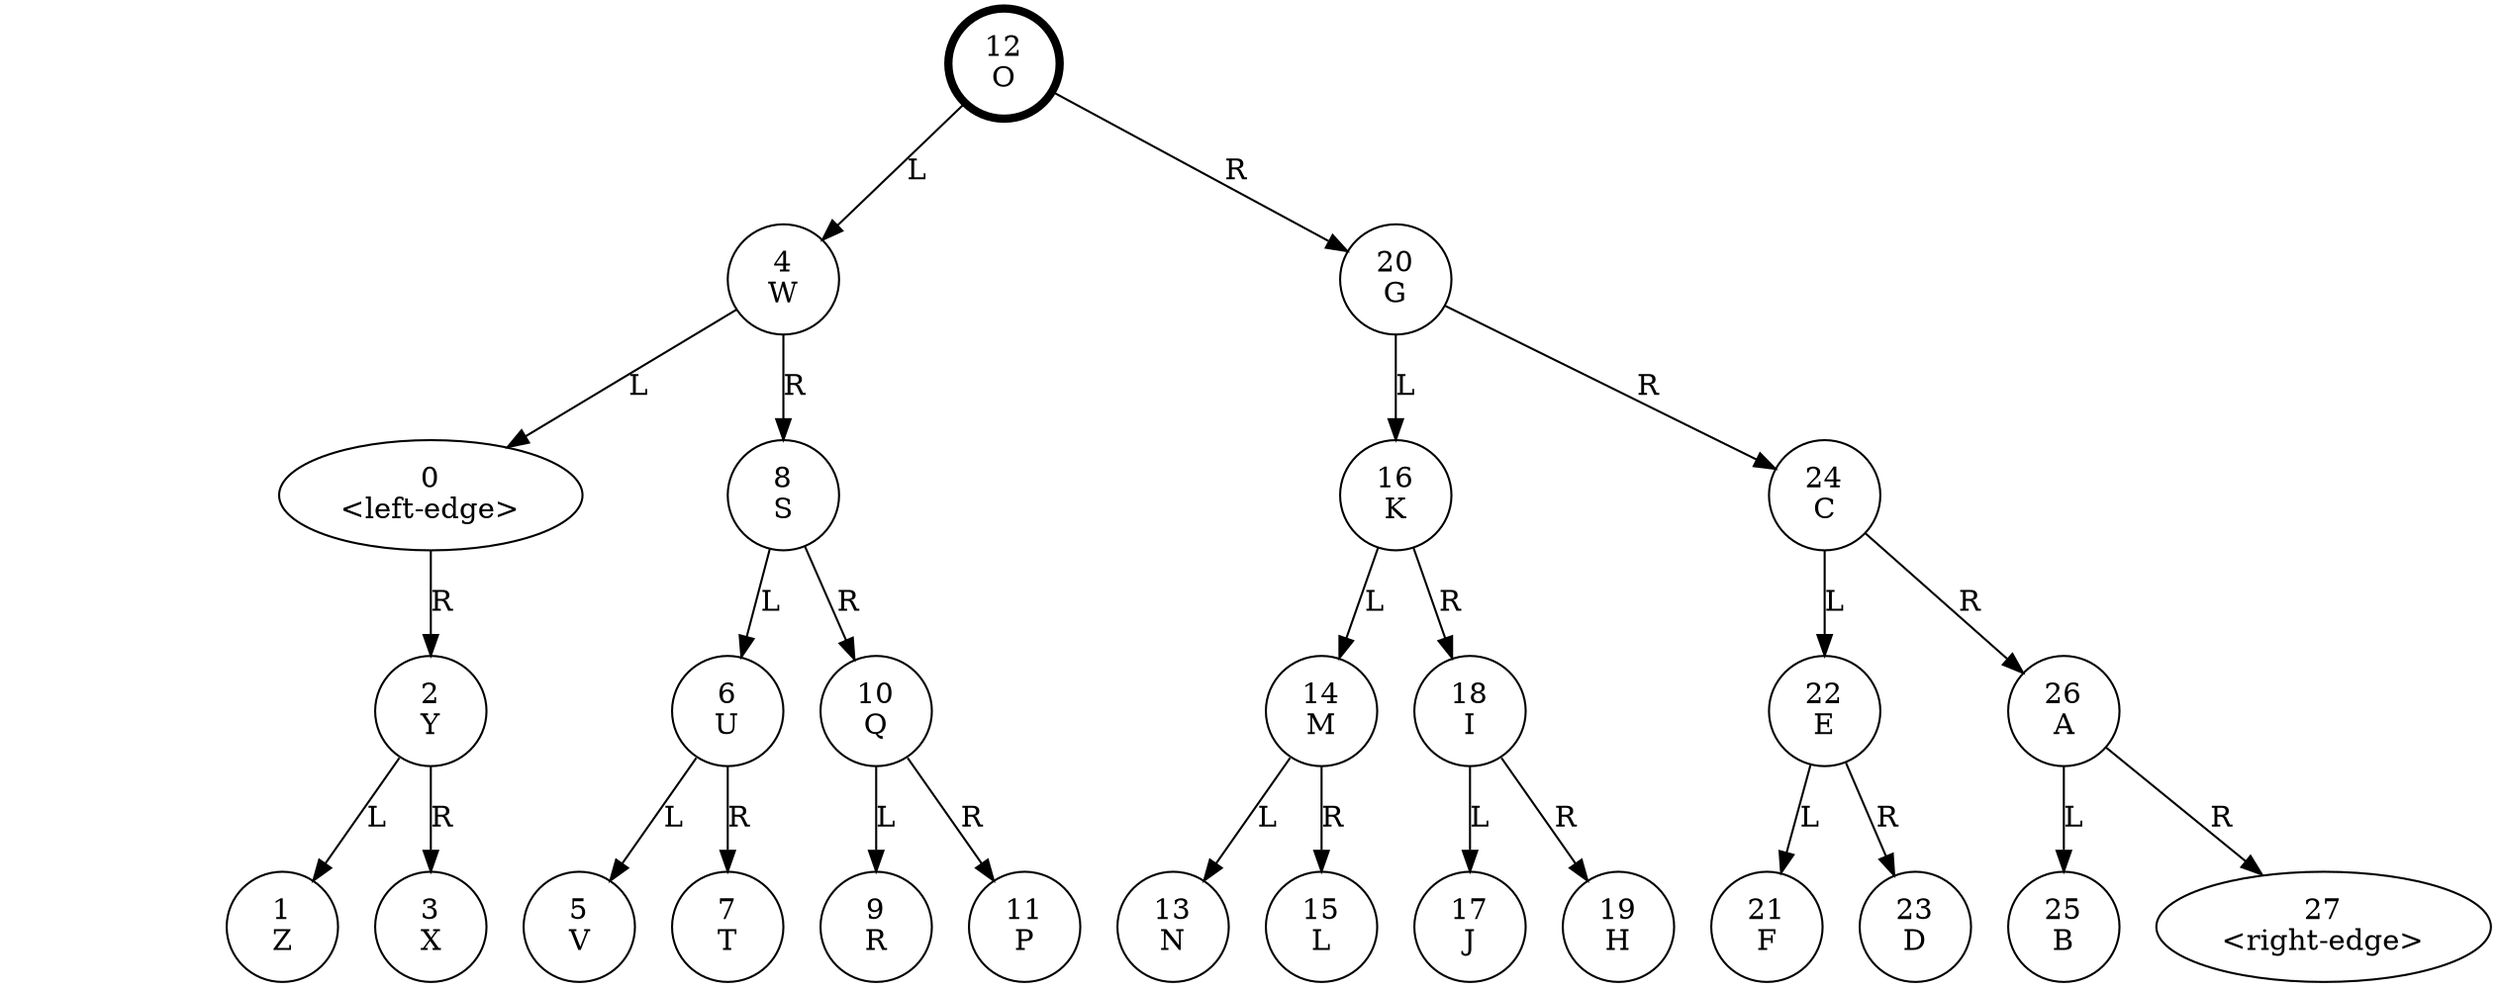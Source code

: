digraph {
  node_12 [penwidth=4];  // this is the root node

  node_12 [label="12
O"]
  node_12 -> node_4 [label="L"];
  node_12 -> node_20 [label="R"];

  node_4 [label="4
W"]
  node_4 -> node_0 [label="L"];
  node_4 -> node_8 [label="R"];

  node_0 [label="0
<left-edge>"]
  node_0 -> node_0_invis_L [style=invis];
    node_0_invis_L [style=invis];
  node_0 -> node_2 [label="R"];

  node_2 [label="2
Y"]
  node_2 -> node_1 [label="L"];
  node_2 -> node_3 [label="R"];

  node_1 [label="1
Z"]
  node_3 [label="3
X"]
  node_8 [label="8
S"]
  node_8 -> node_6 [label="L"];
  node_8 -> node_10 [label="R"];

  node_6 [label="6
U"]
  node_6 -> node_5 [label="L"];
  node_6 -> node_7 [label="R"];

  node_5 [label="5
V"]
  node_7 [label="7
T"]
  node_10 [label="10
Q"]
  node_10 -> node_9 [label="L"];
  node_10 -> node_11 [label="R"];

  node_9 [label="9
R"]
  node_11 [label="11
P"]
  node_20 [label="20
G"]
  node_20 -> node_16 [label="L"];
  node_20 -> node_24 [label="R"];

  node_16 [label="16
K"]
  node_16 -> node_14 [label="L"];
  node_16 -> node_18 [label="R"];

  node_14 [label="14
M"]
  node_14 -> node_13 [label="L"];
  node_14 -> node_15 [label="R"];

  node_13 [label="13
N"]
  node_15 [label="15
L"]
  node_18 [label="18
I"]
  node_18 -> node_17 [label="L"];
  node_18 -> node_19 [label="R"];

  node_17 [label="17
J"]
  node_19 [label="19
H"]
  node_24 [label="24
C"]
  node_24 -> node_22 [label="L"];
  node_24 -> node_26 [label="R"];

  node_22 [label="22
E"]
  node_22 -> node_21 [label="L"];
  node_22 -> node_23 [label="R"];

  node_21 [label="21
F"]
  node_23 [label="23
D"]
  node_26 [label="26
A"]
  node_26 -> node_25 [label="L"];
  node_26 -> node_27 [label="R"];

  node_25 [label="25
B"]
  node_27 [label="27
<right-edge>"]
}

